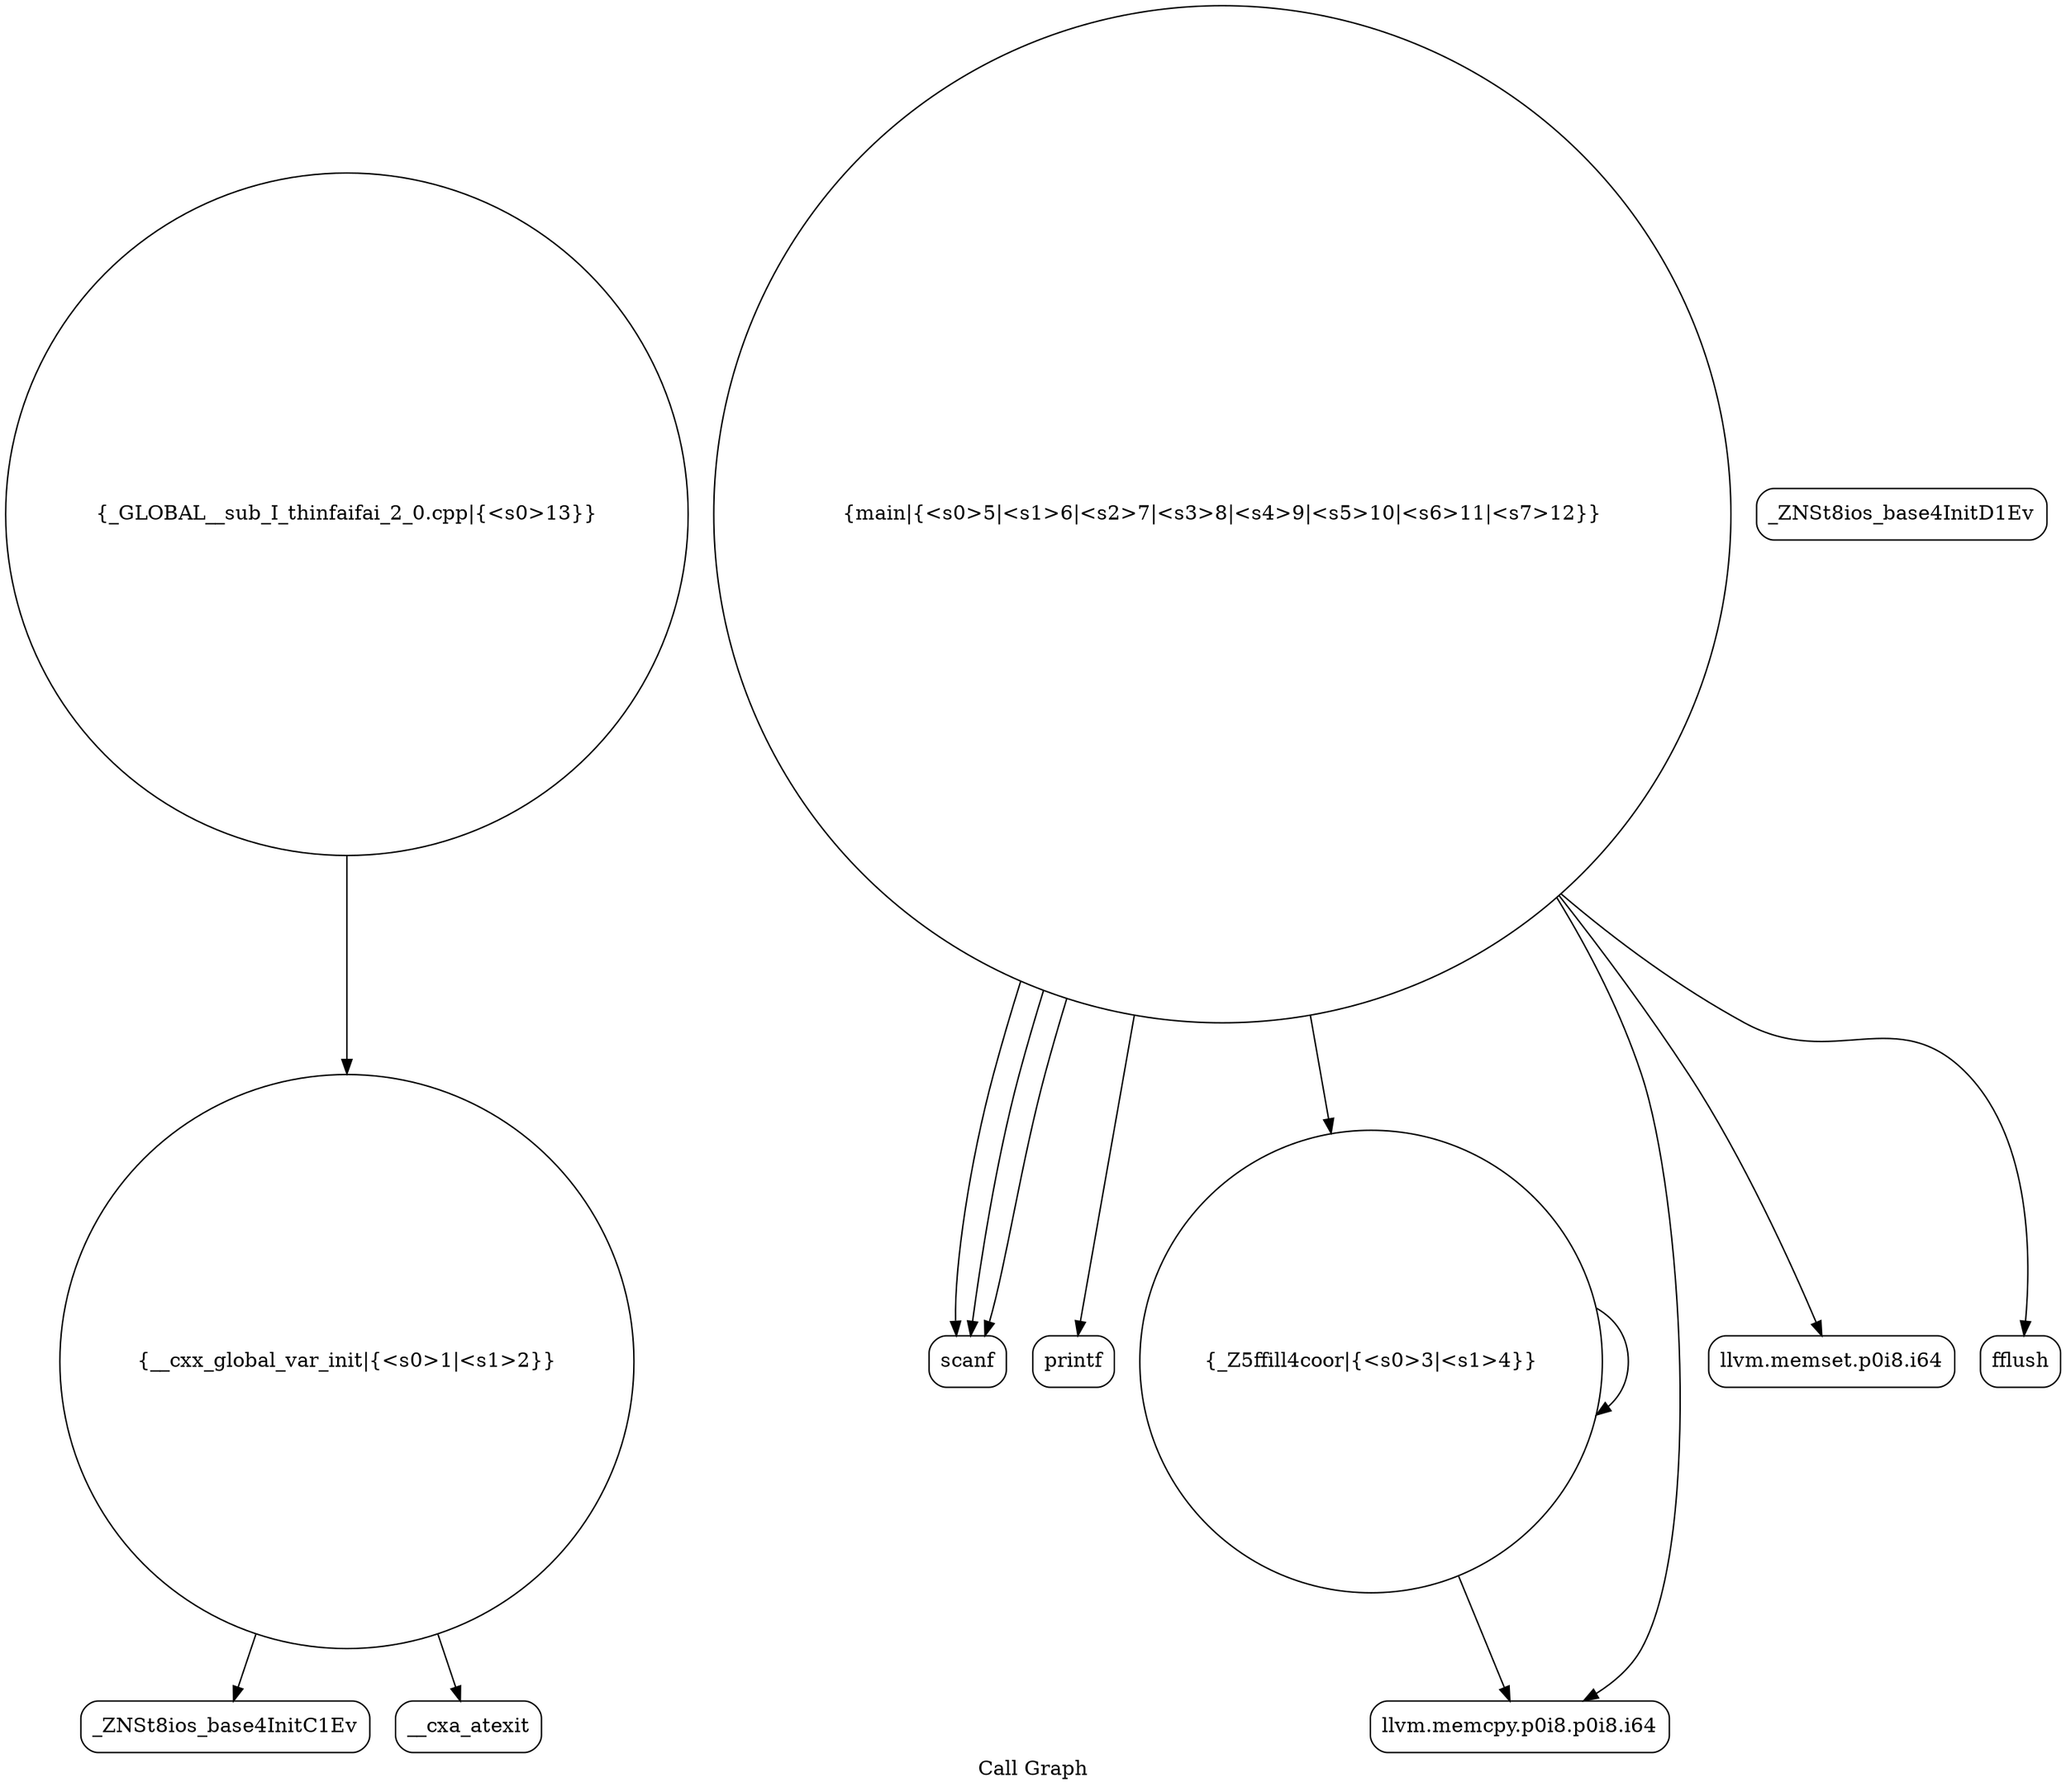 digraph "Call Graph" {
	label="Call Graph";

	Node0x55cf95040ba0 [shape=record,shape=circle,label="{__cxx_global_var_init|{<s0>1|<s1>2}}"];
	Node0x55cf95040ba0:s0 -> Node0x55cf95041030[color=black];
	Node0x55cf95040ba0:s1 -> Node0x55cf95041130[color=black];
	Node0x55cf95041330 [shape=record,shape=Mrecord,label="{scanf}"];
	Node0x55cf950410b0 [shape=record,shape=Mrecord,label="{_ZNSt8ios_base4InitD1Ev}"];
	Node0x55cf95041430 [shape=record,shape=Mrecord,label="{printf}"];
	Node0x55cf950411b0 [shape=record,shape=circle,label="{_Z5ffill4coor|{<s0>3|<s1>4}}"];
	Node0x55cf950411b0:s0 -> Node0x55cf95041230[color=black];
	Node0x55cf950411b0:s1 -> Node0x55cf950411b0[color=black];
	Node0x55cf95041530 [shape=record,shape=circle,label="{_GLOBAL__sub_I_thinfaifai_2_0.cpp|{<s0>13}}"];
	Node0x55cf95041530:s0 -> Node0x55cf95040ba0[color=black];
	Node0x55cf950412b0 [shape=record,shape=circle,label="{main|{<s0>5|<s1>6|<s2>7|<s3>8|<s4>9|<s5>10|<s6>11|<s7>12}}"];
	Node0x55cf950412b0:s0 -> Node0x55cf95041330[color=black];
	Node0x55cf950412b0:s1 -> Node0x55cf95041330[color=black];
	Node0x55cf950412b0:s2 -> Node0x55cf95041330[color=black];
	Node0x55cf950412b0:s3 -> Node0x55cf950413b0[color=black];
	Node0x55cf950412b0:s4 -> Node0x55cf95041230[color=black];
	Node0x55cf950412b0:s5 -> Node0x55cf950411b0[color=black];
	Node0x55cf950412b0:s6 -> Node0x55cf95041430[color=black];
	Node0x55cf950412b0:s7 -> Node0x55cf950414b0[color=black];
	Node0x55cf95041030 [shape=record,shape=Mrecord,label="{_ZNSt8ios_base4InitC1Ev}"];
	Node0x55cf950413b0 [shape=record,shape=Mrecord,label="{llvm.memset.p0i8.i64}"];
	Node0x55cf95041130 [shape=record,shape=Mrecord,label="{__cxa_atexit}"];
	Node0x55cf950414b0 [shape=record,shape=Mrecord,label="{fflush}"];
	Node0x55cf95041230 [shape=record,shape=Mrecord,label="{llvm.memcpy.p0i8.p0i8.i64}"];
}
